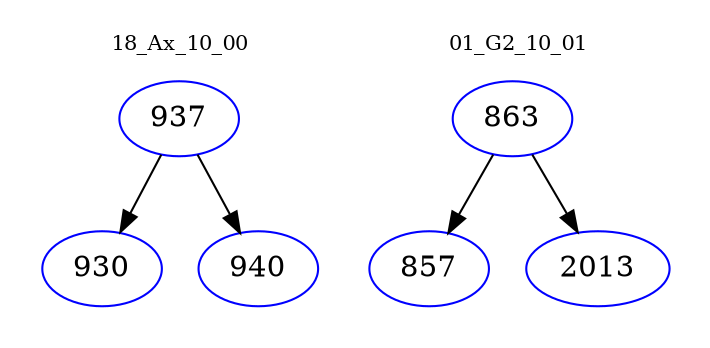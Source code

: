 digraph{
subgraph cluster_0 {
color = white
label = "18_Ax_10_00";
fontsize=10;
T0_937 [label="937", color="blue"]
T0_937 -> T0_930 [color="black"]
T0_930 [label="930", color="blue"]
T0_937 -> T0_940 [color="black"]
T0_940 [label="940", color="blue"]
}
subgraph cluster_1 {
color = white
label = "01_G2_10_01";
fontsize=10;
T1_863 [label="863", color="blue"]
T1_863 -> T1_857 [color="black"]
T1_857 [label="857", color="blue"]
T1_863 -> T1_2013 [color="black"]
T1_2013 [label="2013", color="blue"]
}
}
